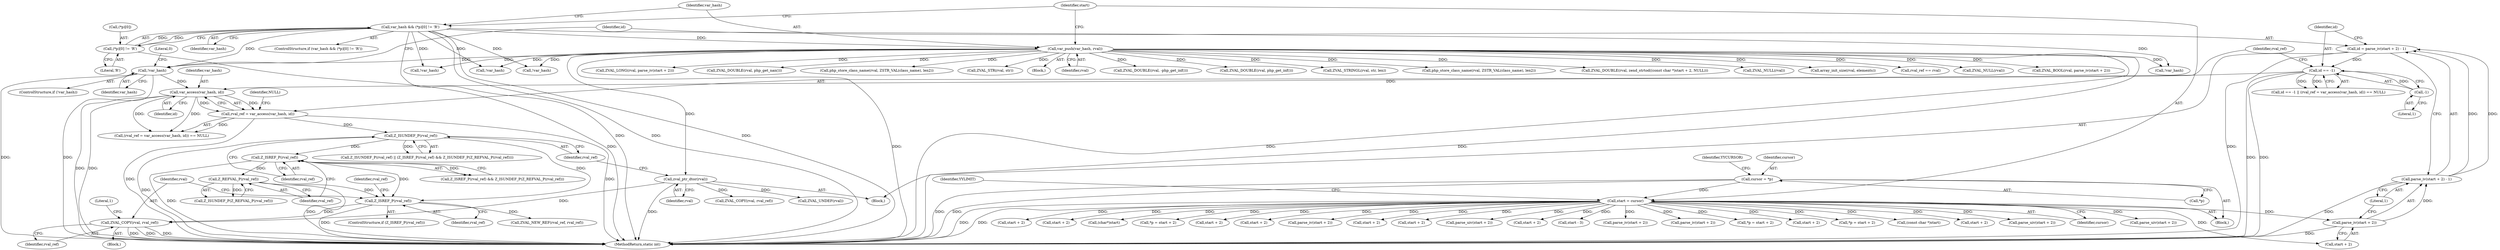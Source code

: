 digraph "0_php-src_1a23ebc1fff59bf480ca92963b36eba5c1b904c4@pointer" {
"1002456" [label="(Call,ZVAL_COPY(rval, rval_ref))"];
"1002435" [label="(Call,zval_ptr_dtor(rval))"];
"1000141" [label="(Call,var_push(var_hash, rval))"];
"1000132" [label="(Call,var_hash && (*p)[0] != 'R')"];
"1000134" [label="(Call,(*p)[0] != 'R')"];
"1002453" [label="(Call,Z_ISREF_P(rval_ref))"];
"1002442" [label="(Call,Z_ISREF_P(rval_ref))"];
"1002439" [label="(Call,Z_ISUNDEF_P(rval_ref))"];
"1002426" [label="(Call,rval_ref = var_access(var_hash, id))"];
"1002428" [label="(Call,var_access(var_hash, id))"];
"1002407" [label="(Call,!var_hash)"];
"1002421" [label="(Call,id == -1)"];
"1002411" [label="(Call,id = parse_iv(start + 2) - 1)"];
"1002413" [label="(Call,parse_iv(start + 2) - 1)"];
"1002414" [label="(Call,parse_iv(start + 2))"];
"1000144" [label="(Call,start = cursor)"];
"1000120" [label="(Call,cursor = *p)"];
"1002423" [label="(Call,-1)"];
"1002445" [label="(Call,Z_REFVAL_P(rval_ref))"];
"1000146" [label="(Identifier,cursor)"];
"1001168" [label="(Call,parse_uiv(start + 2))"];
"1000145" [label="(Identifier,start)"];
"1002158" [label="(Call,ZVAL_BOOL(rval, parse_iv(start + 2)))"];
"1002265" [label="(Call,!var_hash)"];
"1002430" [label="(Identifier,id)"];
"1002117" [label="(Call,ZVAL_LONG(rval, parse_iv(start + 2)))"];
"1002415" [label="(Call,start + 2)"];
"1002161" [label="(Call,start + 2)"];
"1002453" [label="(Call,Z_ISREF_P(rval_ref))"];
"1000134" [label="(Call,(*p)[0] != 'R')"];
"1001910" [label="(Call,ZVAL_DOUBLE(rval, php_get_nan()))"];
"1000820" [label="(Call,php_store_class_name(rval, ZSTR_VAL(class_name), len2))"];
"1001242" [label="(Call,ZVAL_STR(rval, str))"];
"1002407" [label="(Call,!var_hash)"];
"1000120" [label="(Call,cursor = *p)"];
"1002429" [label="(Identifier,var_hash)"];
"1000133" [label="(Identifier,var_hash)"];
"1000139" [label="(Literal,'R')"];
"1000121" [label="(Identifier,cursor)"];
"1000493" [label="(Call,start + 2)"];
"1002471" [label="(MethodReturn,static int)"];
"1002435" [label="(Call,zval_ptr_dtor(rval))"];
"1001903" [label="(Call,(char*)start)"];
"1001347" [label="(Call,*p = start + 2)"];
"1002461" [label="(Call,ZVAL_NEW_REF(rval_ref, rval_ref))"];
"1002438" [label="(Call,Z_ISUNDEF_P(rval_ref) || (Z_ISREF_P(rval_ref) && Z_ISUNDEF_P(Z_REFVAL_P(rval_ref))))"];
"1002426" [label="(Call,rval_ref = var_access(var_hash, id))"];
"1002462" [label="(Identifier,rval_ref)"];
"1002418" [label="(Literal,1)"];
"1002424" [label="(Literal,1)"];
"1002455" [label="(Block,)"];
"1002413" [label="(Call,parse_iv(start + 2) - 1)"];
"1001043" [label="(Call,!var_hash)"];
"1002273" [label="(Call,start + 2)"];
"1002441" [label="(Call,Z_ISREF_P(rval_ref) && Z_ISUNDEF_P(Z_REFVAL_P(rval_ref)))"];
"1002427" [label="(Identifier,rval_ref)"];
"1002406" [label="(ControlStructure,if (!var_hash))"];
"1002400" [label="(Block,)"];
"1000153" [label="(Identifier,YYLIMIT)"];
"1001185" [label="(Call,start + 2)"];
"1002436" [label="(Identifier,rval)"];
"1001034" [label="(Call,parse_iv(start + 2))"];
"1002446" [label="(Identifier,rval_ref)"];
"1000926" [label="(Call,!var_hash)"];
"1001334" [label="(Call,start + 2)"];
"1000131" [label="(ControlStructure,if (var_hash && (*p)[0] != 'R'))"];
"1002411" [label="(Call,id = parse_iv(start + 2) - 1)"];
"1000140" [label="(Block,)"];
"1001169" [label="(Call,start + 2)"];
"1002410" [label="(Literal,0)"];
"1002457" [label="(Identifier,rval)"];
"1000492" [label="(Call,parse_uiv(start + 2))"];
"1002454" [label="(Identifier,rval_ref)"];
"1002421" [label="(Call,id == -1)"];
"1000122" [label="(Call,*p)"];
"1000144" [label="(Call,start = cursor)"];
"1000143" [label="(Identifier,rval)"];
"1002440" [label="(Identifier,rval_ref)"];
"1002439" [label="(Call,Z_ISUNDEF_P(rval_ref))"];
"1000111" [label="(Block,)"];
"1001940" [label="(Call,ZVAL_DOUBLE(rval, -php_get_inf()))"];
"1002443" [label="(Identifier,rval_ref)"];
"1002442" [label="(Call,Z_ISREF_P(rval_ref))"];
"1000141" [label="(Call,var_push(var_hash, rval))"];
"1002412" [label="(Identifier,id)"];
"1000513" [label="(Call,start + 2)"];
"1002445" [label="(Call,Z_REFVAL_P(rval_ref))"];
"1002048" [label="(Call,start - 3)"];
"1001925" [label="(Call,ZVAL_DOUBLE(rval, php_get_inf()))"];
"1002458" [label="(Identifier,rval_ref)"];
"1002431" [label="(Identifier,NULL)"];
"1000142" [label="(Identifier,var_hash)"];
"1002452" [label="(ControlStructure,if (Z_ISREF_P(rval_ref)))"];
"1002422" [label="(Identifier,id)"];
"1002160" [label="(Call,parse_iv(start + 2))"];
"1001398" [label="(Call,ZVAL_STRINGL(rval, str, len))"];
"1002464" [label="(Call,ZVAL_COPY(rval, rval_ref))"];
"1000794" [label="(Call,php_store_class_name(rval, ZSTR_VAL(class_name), len2))"];
"1002272" [label="(Call,parse_iv(start + 2))"];
"1000510" [label="(Call,*p = start + 2)"];
"1002414" [label="(Call,parse_iv(start + 2))"];
"1002425" [label="(Call,(rval_ref = var_access(var_hash, id)) == NULL)"];
"1002468" [label="(Literal,1)"];
"1001035" [label="(Call,start + 2)"];
"1001182" [label="(Call,*p = start + 2)"];
"1000126" [label="(Identifier,YYCURSOR)"];
"1001692" [label="(Call,(const char *)start)"];
"1000132" [label="(Call,var_hash && (*p)[0] != 'R')"];
"1002448" [label="(Call,ZVAL_UNDEF(rval))"];
"1000135" [label="(Call,(*p)[0])"];
"1001688" [label="(Call,ZVAL_DOUBLE(rval, zend_strtod((const char *)start + 2, NULL)))"];
"1001946" [label="(Call,ZVAL_NULL(rval))"];
"1002444" [label="(Call,Z_ISUNDEF_P(Z_REFVAL_P(rval_ref)))"];
"1002423" [label="(Call,-1)"];
"1002408" [label="(Identifier,var_hash)"];
"1001058" [label="(Call,array_init_size(rval, elements))"];
"1001350" [label="(Call,start + 2)"];
"1002428" [label="(Call,var_access(var_hash, id))"];
"1002420" [label="(Call,id == -1 || (rval_ref = var_access(var_hash, id)) == NULL)"];
"1000475" [label="(Call,!var_hash)"];
"1001333" [label="(Call,parse_uiv(start + 2))"];
"1002294" [label="(Call,rval_ref == rval)"];
"1002174" [label="(Call,ZVAL_NULL(rval))"];
"1002456" [label="(Call,ZVAL_COPY(rval, rval_ref))"];
"1002456" -> "1002455"  [label="AST: "];
"1002456" -> "1002458"  [label="CFG: "];
"1002457" -> "1002456"  [label="AST: "];
"1002458" -> "1002456"  [label="AST: "];
"1002468" -> "1002456"  [label="CFG: "];
"1002456" -> "1002471"  [label="DDG: "];
"1002456" -> "1002471"  [label="DDG: "];
"1002456" -> "1002471"  [label="DDG: "];
"1002435" -> "1002456"  [label="DDG: "];
"1002453" -> "1002456"  [label="DDG: "];
"1002435" -> "1002400"  [label="AST: "];
"1002435" -> "1002436"  [label="CFG: "];
"1002436" -> "1002435"  [label="AST: "];
"1002440" -> "1002435"  [label="CFG: "];
"1002435" -> "1002471"  [label="DDG: "];
"1000141" -> "1002435"  [label="DDG: "];
"1002435" -> "1002448"  [label="DDG: "];
"1002435" -> "1002464"  [label="DDG: "];
"1000141" -> "1000140"  [label="AST: "];
"1000141" -> "1000143"  [label="CFG: "];
"1000142" -> "1000141"  [label="AST: "];
"1000143" -> "1000141"  [label="AST: "];
"1000145" -> "1000141"  [label="CFG: "];
"1000141" -> "1002471"  [label="DDG: "];
"1000141" -> "1002471"  [label="DDG: "];
"1000141" -> "1002471"  [label="DDG: "];
"1000132" -> "1000141"  [label="DDG: "];
"1000141" -> "1000475"  [label="DDG: "];
"1000141" -> "1000794"  [label="DDG: "];
"1000141" -> "1000820"  [label="DDG: "];
"1000141" -> "1000926"  [label="DDG: "];
"1000141" -> "1001043"  [label="DDG: "];
"1000141" -> "1001058"  [label="DDG: "];
"1000141" -> "1001242"  [label="DDG: "];
"1000141" -> "1001398"  [label="DDG: "];
"1000141" -> "1001688"  [label="DDG: "];
"1000141" -> "1001910"  [label="DDG: "];
"1000141" -> "1001925"  [label="DDG: "];
"1000141" -> "1001940"  [label="DDG: "];
"1000141" -> "1001946"  [label="DDG: "];
"1000141" -> "1002117"  [label="DDG: "];
"1000141" -> "1002158"  [label="DDG: "];
"1000141" -> "1002174"  [label="DDG: "];
"1000141" -> "1002265"  [label="DDG: "];
"1000141" -> "1002294"  [label="DDG: "];
"1000141" -> "1002407"  [label="DDG: "];
"1000132" -> "1000131"  [label="AST: "];
"1000132" -> "1000133"  [label="CFG: "];
"1000132" -> "1000134"  [label="CFG: "];
"1000133" -> "1000132"  [label="AST: "];
"1000134" -> "1000132"  [label="AST: "];
"1000142" -> "1000132"  [label="CFG: "];
"1000145" -> "1000132"  [label="CFG: "];
"1000132" -> "1002471"  [label="DDG: "];
"1000132" -> "1002471"  [label="DDG: "];
"1000132" -> "1002471"  [label="DDG: "];
"1000134" -> "1000132"  [label="DDG: "];
"1000134" -> "1000132"  [label="DDG: "];
"1000132" -> "1000475"  [label="DDG: "];
"1000132" -> "1000926"  [label="DDG: "];
"1000132" -> "1001043"  [label="DDG: "];
"1000132" -> "1002265"  [label="DDG: "];
"1000132" -> "1002407"  [label="DDG: "];
"1000134" -> "1000139"  [label="CFG: "];
"1000135" -> "1000134"  [label="AST: "];
"1000139" -> "1000134"  [label="AST: "];
"1000134" -> "1002471"  [label="DDG: "];
"1002453" -> "1002452"  [label="AST: "];
"1002453" -> "1002454"  [label="CFG: "];
"1002454" -> "1002453"  [label="AST: "];
"1002457" -> "1002453"  [label="CFG: "];
"1002462" -> "1002453"  [label="CFG: "];
"1002453" -> "1002471"  [label="DDG: "];
"1002442" -> "1002453"  [label="DDG: "];
"1002445" -> "1002453"  [label="DDG: "];
"1002439" -> "1002453"  [label="DDG: "];
"1002453" -> "1002461"  [label="DDG: "];
"1002442" -> "1002441"  [label="AST: "];
"1002442" -> "1002443"  [label="CFG: "];
"1002443" -> "1002442"  [label="AST: "];
"1002446" -> "1002442"  [label="CFG: "];
"1002441" -> "1002442"  [label="CFG: "];
"1002442" -> "1002471"  [label="DDG: "];
"1002442" -> "1002441"  [label="DDG: "];
"1002439" -> "1002442"  [label="DDG: "];
"1002442" -> "1002445"  [label="DDG: "];
"1002439" -> "1002438"  [label="AST: "];
"1002439" -> "1002440"  [label="CFG: "];
"1002440" -> "1002439"  [label="AST: "];
"1002443" -> "1002439"  [label="CFG: "];
"1002438" -> "1002439"  [label="CFG: "];
"1002439" -> "1002471"  [label="DDG: "];
"1002439" -> "1002438"  [label="DDG: "];
"1002426" -> "1002439"  [label="DDG: "];
"1002426" -> "1002425"  [label="AST: "];
"1002426" -> "1002428"  [label="CFG: "];
"1002427" -> "1002426"  [label="AST: "];
"1002428" -> "1002426"  [label="AST: "];
"1002431" -> "1002426"  [label="CFG: "];
"1002426" -> "1002471"  [label="DDG: "];
"1002426" -> "1002471"  [label="DDG: "];
"1002426" -> "1002425"  [label="DDG: "];
"1002428" -> "1002426"  [label="DDG: "];
"1002428" -> "1002426"  [label="DDG: "];
"1002428" -> "1002430"  [label="CFG: "];
"1002429" -> "1002428"  [label="AST: "];
"1002430" -> "1002428"  [label="AST: "];
"1002428" -> "1002471"  [label="DDG: "];
"1002428" -> "1002471"  [label="DDG: "];
"1002428" -> "1002425"  [label="DDG: "];
"1002428" -> "1002425"  [label="DDG: "];
"1002407" -> "1002428"  [label="DDG: "];
"1002421" -> "1002428"  [label="DDG: "];
"1002407" -> "1002406"  [label="AST: "];
"1002407" -> "1002408"  [label="CFG: "];
"1002408" -> "1002407"  [label="AST: "];
"1002410" -> "1002407"  [label="CFG: "];
"1002412" -> "1002407"  [label="CFG: "];
"1002407" -> "1002471"  [label="DDG: "];
"1002407" -> "1002471"  [label="DDG: "];
"1002421" -> "1002420"  [label="AST: "];
"1002421" -> "1002423"  [label="CFG: "];
"1002422" -> "1002421"  [label="AST: "];
"1002423" -> "1002421"  [label="AST: "];
"1002427" -> "1002421"  [label="CFG: "];
"1002420" -> "1002421"  [label="CFG: "];
"1002421" -> "1002471"  [label="DDG: "];
"1002421" -> "1002471"  [label="DDG: "];
"1002421" -> "1002420"  [label="DDG: "];
"1002421" -> "1002420"  [label="DDG: "];
"1002411" -> "1002421"  [label="DDG: "];
"1002423" -> "1002421"  [label="DDG: "];
"1002411" -> "1002400"  [label="AST: "];
"1002411" -> "1002413"  [label="CFG: "];
"1002412" -> "1002411"  [label="AST: "];
"1002413" -> "1002411"  [label="AST: "];
"1002422" -> "1002411"  [label="CFG: "];
"1002411" -> "1002471"  [label="DDG: "];
"1002413" -> "1002411"  [label="DDG: "];
"1002413" -> "1002411"  [label="DDG: "];
"1002413" -> "1002418"  [label="CFG: "];
"1002414" -> "1002413"  [label="AST: "];
"1002418" -> "1002413"  [label="AST: "];
"1002413" -> "1002471"  [label="DDG: "];
"1002414" -> "1002413"  [label="DDG: "];
"1002414" -> "1002415"  [label="CFG: "];
"1002415" -> "1002414"  [label="AST: "];
"1002418" -> "1002414"  [label="CFG: "];
"1002414" -> "1002471"  [label="DDG: "];
"1000144" -> "1002414"  [label="DDG: "];
"1000144" -> "1000111"  [label="AST: "];
"1000144" -> "1000146"  [label="CFG: "];
"1000145" -> "1000144"  [label="AST: "];
"1000146" -> "1000144"  [label="AST: "];
"1000153" -> "1000144"  [label="CFG: "];
"1000144" -> "1002471"  [label="DDG: "];
"1000144" -> "1002471"  [label="DDG: "];
"1000120" -> "1000144"  [label="DDG: "];
"1000144" -> "1000492"  [label="DDG: "];
"1000144" -> "1000493"  [label="DDG: "];
"1000144" -> "1000510"  [label="DDG: "];
"1000144" -> "1000513"  [label="DDG: "];
"1000144" -> "1001034"  [label="DDG: "];
"1000144" -> "1001035"  [label="DDG: "];
"1000144" -> "1001168"  [label="DDG: "];
"1000144" -> "1001169"  [label="DDG: "];
"1000144" -> "1001182"  [label="DDG: "];
"1000144" -> "1001185"  [label="DDG: "];
"1000144" -> "1001333"  [label="DDG: "];
"1000144" -> "1001334"  [label="DDG: "];
"1000144" -> "1001347"  [label="DDG: "];
"1000144" -> "1001350"  [label="DDG: "];
"1000144" -> "1001692"  [label="DDG: "];
"1000144" -> "1001903"  [label="DDG: "];
"1000144" -> "1002048"  [label="DDG: "];
"1000144" -> "1002160"  [label="DDG: "];
"1000144" -> "1002161"  [label="DDG: "];
"1000144" -> "1002272"  [label="DDG: "];
"1000144" -> "1002273"  [label="DDG: "];
"1000144" -> "1002415"  [label="DDG: "];
"1000120" -> "1000111"  [label="AST: "];
"1000120" -> "1000122"  [label="CFG: "];
"1000121" -> "1000120"  [label="AST: "];
"1000122" -> "1000120"  [label="AST: "];
"1000126" -> "1000120"  [label="CFG: "];
"1000120" -> "1002471"  [label="DDG: "];
"1000120" -> "1002471"  [label="DDG: "];
"1002423" -> "1002424"  [label="CFG: "];
"1002424" -> "1002423"  [label="AST: "];
"1002445" -> "1002444"  [label="AST: "];
"1002445" -> "1002446"  [label="CFG: "];
"1002446" -> "1002445"  [label="AST: "];
"1002444" -> "1002445"  [label="CFG: "];
"1002445" -> "1002471"  [label="DDG: "];
"1002445" -> "1002444"  [label="DDG: "];
}
